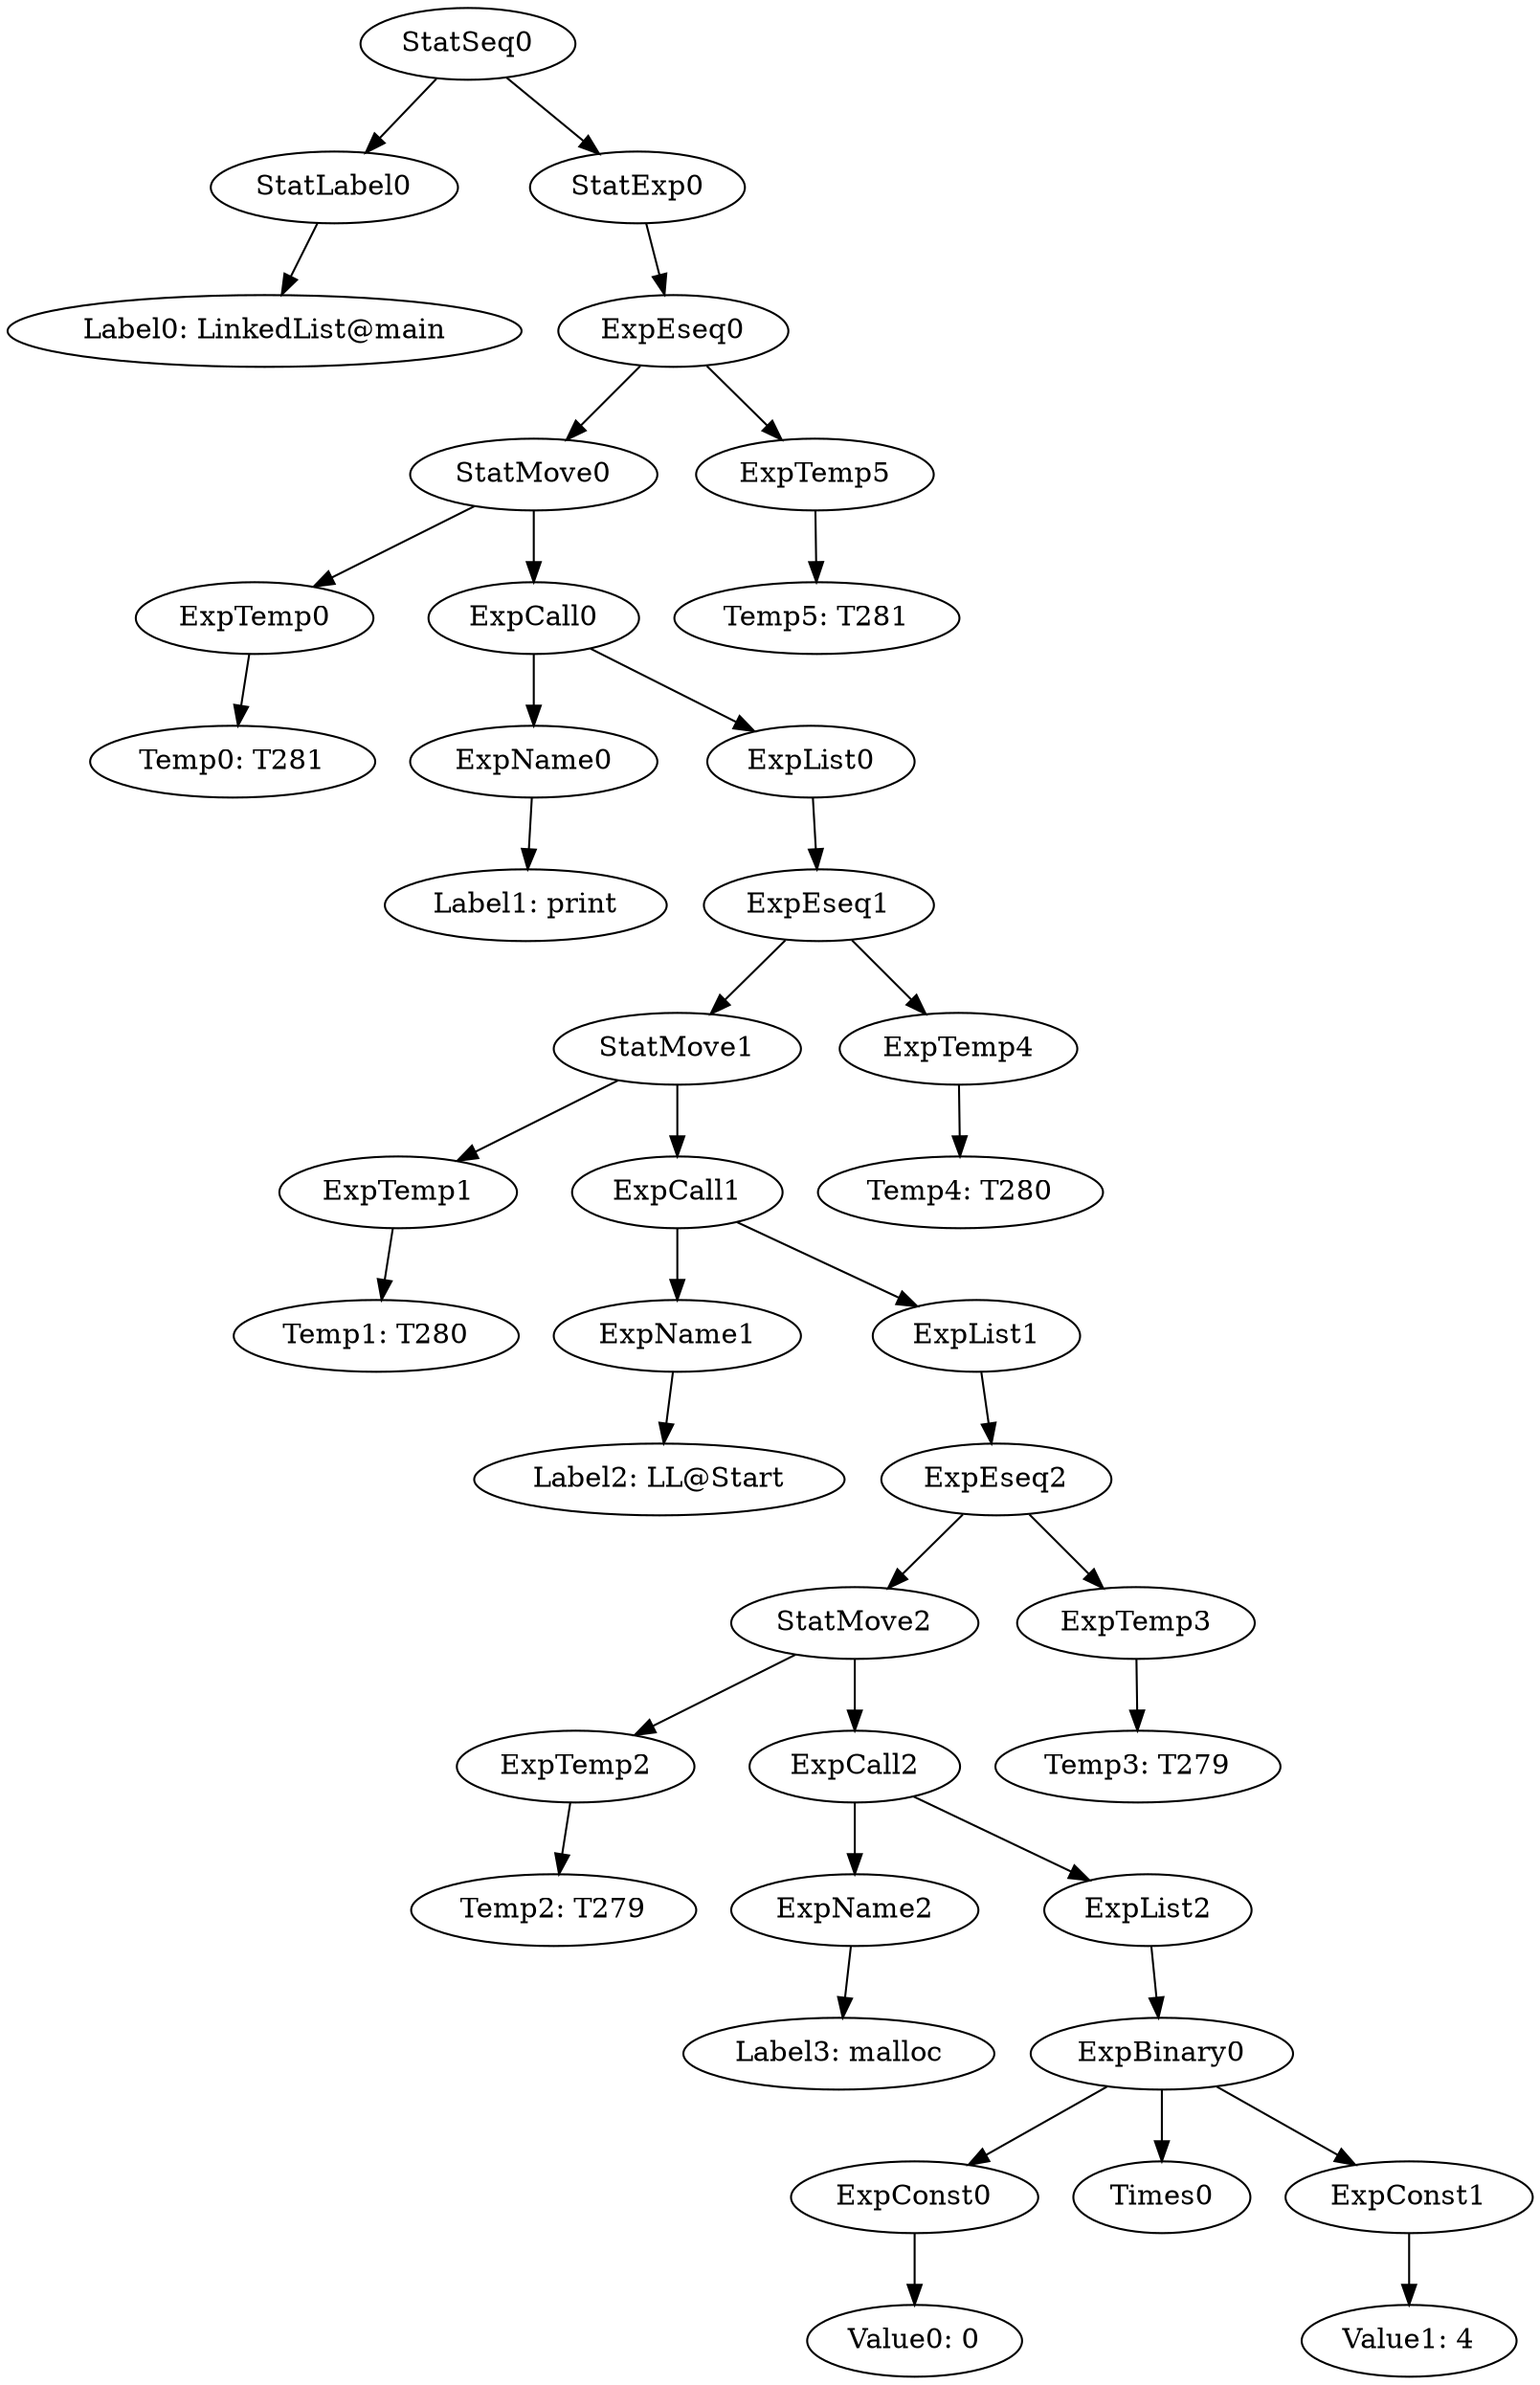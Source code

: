 digraph {
	ordering = out;
	StatExp0 -> ExpEseq0;
	ExpEseq0 -> StatMove0;
	ExpEseq0 -> ExpTemp5;
	ExpList0 -> ExpEseq1;
	ExpTemp4 -> "Temp4: T280";
	ExpName1 -> "Label2: LL@Start";
	StatMove1 -> ExpTemp1;
	StatMove1 -> ExpCall1;
	ExpConst1 -> "Value1: 4";
	ExpList1 -> ExpEseq2;
	ExpCall0 -> ExpName0;
	ExpCall0 -> ExpList0;
	ExpName0 -> "Label1: print";
	StatLabel0 -> "Label0: LinkedList@main";
	ExpTemp3 -> "Temp3: T279";
	ExpTemp0 -> "Temp0: T281";
	ExpList2 -> ExpBinary0;
	ExpCall1 -> ExpName1;
	ExpCall1 -> ExpList1;
	ExpCall2 -> ExpName2;
	ExpCall2 -> ExpList2;
	ExpTemp2 -> "Temp2: T279";
	StatMove2 -> ExpTemp2;
	StatMove2 -> ExpCall2;
	ExpTemp5 -> "Temp5: T281";
	ExpTemp1 -> "Temp1: T280";
	StatSeq0 -> StatLabel0;
	StatSeq0 -> StatExp0;
	ExpName2 -> "Label3: malloc";
	ExpConst0 -> "Value0: 0";
	ExpBinary0 -> ExpConst0;
	ExpBinary0 -> Times0;
	ExpBinary0 -> ExpConst1;
	ExpEseq2 -> StatMove2;
	ExpEseq2 -> ExpTemp3;
	StatMove0 -> ExpTemp0;
	StatMove0 -> ExpCall0;
	ExpEseq1 -> StatMove1;
	ExpEseq1 -> ExpTemp4;
}

